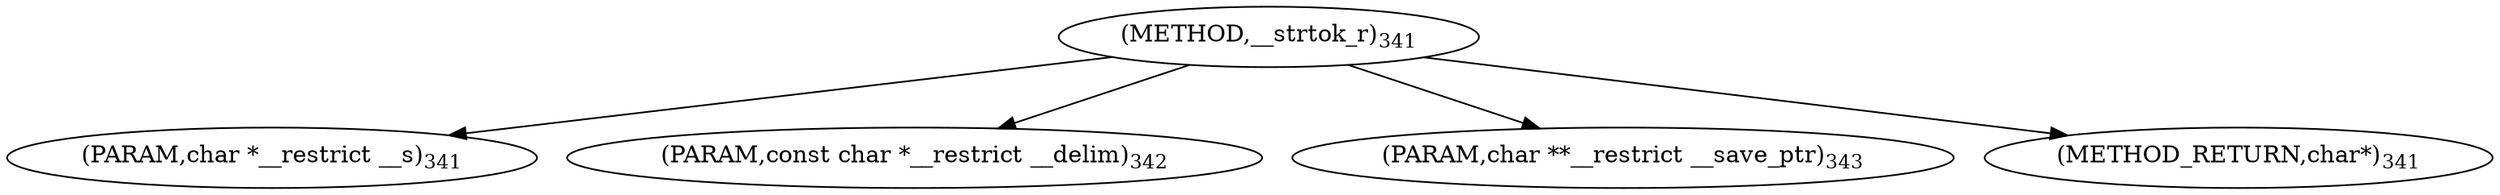digraph "__strtok_r" {  
"98889" [label = <(METHOD,__strtok_r)<SUB>341</SUB>> ]
"98890" [label = <(PARAM,char *__restrict __s)<SUB>341</SUB>> ]
"98891" [label = <(PARAM,const char *__restrict __delim)<SUB>342</SUB>> ]
"98892" [label = <(PARAM,char **__restrict __save_ptr)<SUB>343</SUB>> ]
"98893" [label = <(METHOD_RETURN,char*)<SUB>341</SUB>> ]
  "98889" -> "98890" 
  "98889" -> "98891" 
  "98889" -> "98892" 
  "98889" -> "98893" 
}
